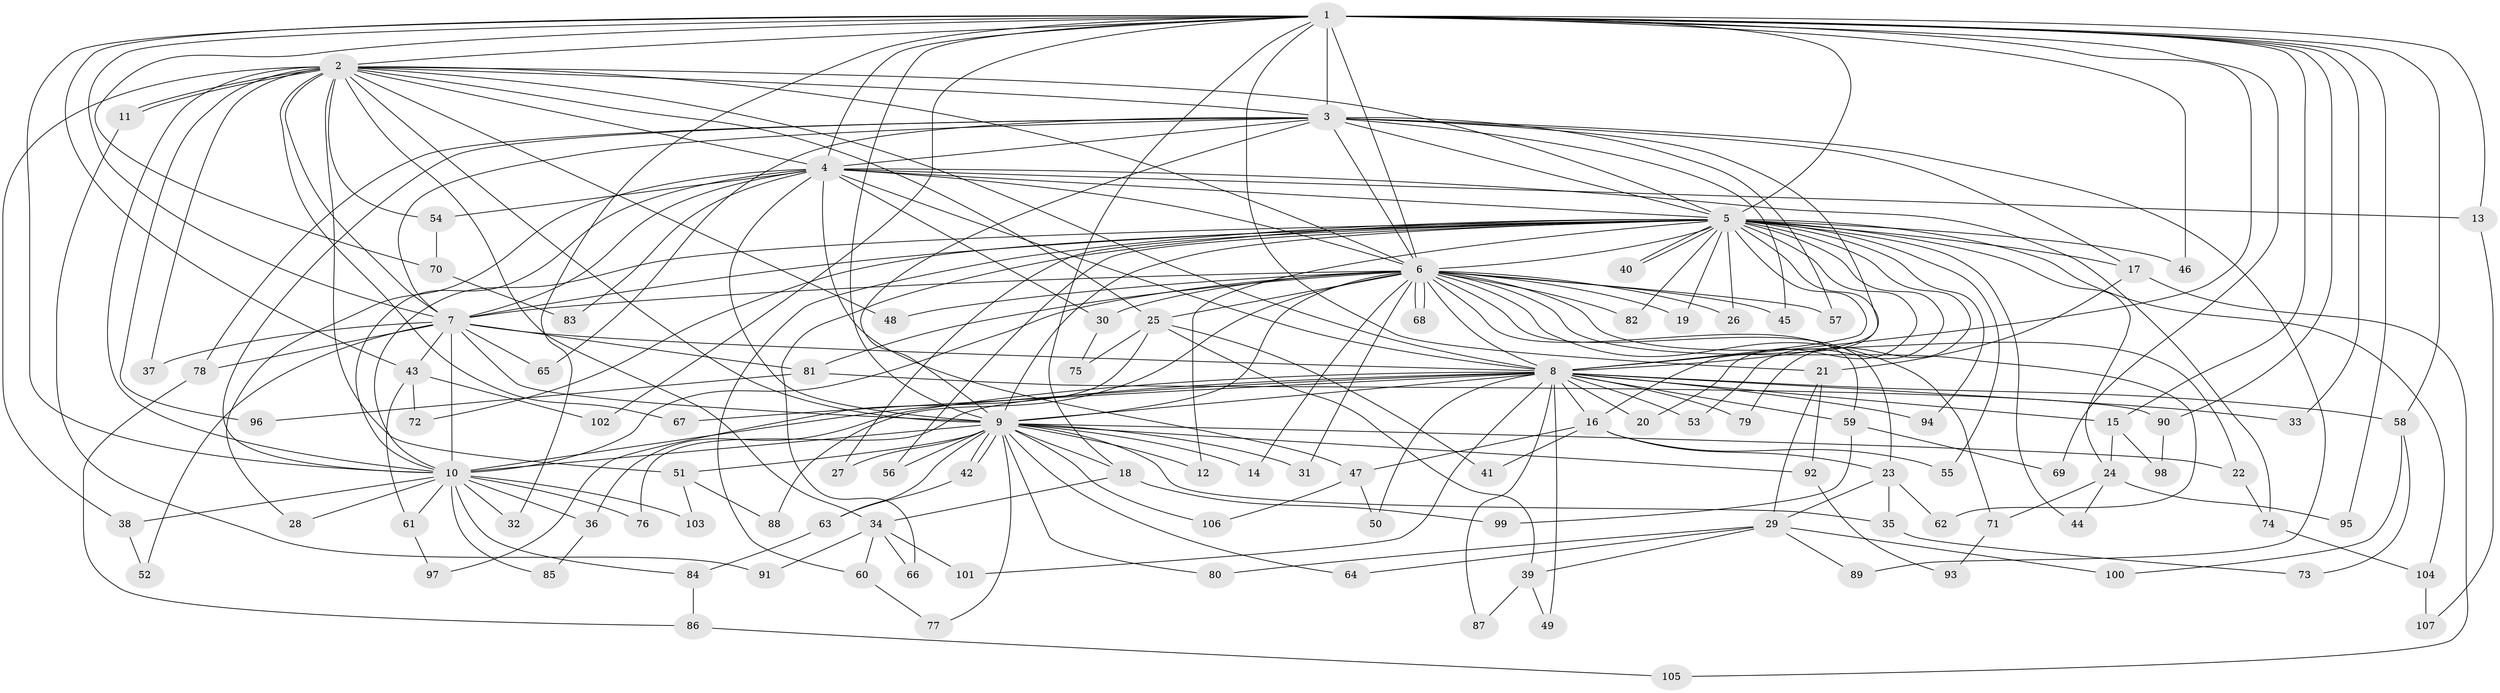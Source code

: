 // Generated by graph-tools (version 1.1) at 2025/49/03/09/25 03:49:31]
// undirected, 107 vertices, 239 edges
graph export_dot {
graph [start="1"]
  node [color=gray90,style=filled];
  1;
  2;
  3;
  4;
  5;
  6;
  7;
  8;
  9;
  10;
  11;
  12;
  13;
  14;
  15;
  16;
  17;
  18;
  19;
  20;
  21;
  22;
  23;
  24;
  25;
  26;
  27;
  28;
  29;
  30;
  31;
  32;
  33;
  34;
  35;
  36;
  37;
  38;
  39;
  40;
  41;
  42;
  43;
  44;
  45;
  46;
  47;
  48;
  49;
  50;
  51;
  52;
  53;
  54;
  55;
  56;
  57;
  58;
  59;
  60;
  61;
  62;
  63;
  64;
  65;
  66;
  67;
  68;
  69;
  70;
  71;
  72;
  73;
  74;
  75;
  76;
  77;
  78;
  79;
  80;
  81;
  82;
  83;
  84;
  85;
  86;
  87;
  88;
  89;
  90;
  91;
  92;
  93;
  94;
  95;
  96;
  97;
  98;
  99;
  100;
  101;
  102;
  103;
  104;
  105;
  106;
  107;
  1 -- 2;
  1 -- 3;
  1 -- 4;
  1 -- 5;
  1 -- 6;
  1 -- 7;
  1 -- 8;
  1 -- 9;
  1 -- 10;
  1 -- 13;
  1 -- 15;
  1 -- 18;
  1 -- 21;
  1 -- 32;
  1 -- 33;
  1 -- 43;
  1 -- 46;
  1 -- 58;
  1 -- 69;
  1 -- 70;
  1 -- 90;
  1 -- 95;
  1 -- 102;
  2 -- 3;
  2 -- 4;
  2 -- 5;
  2 -- 6;
  2 -- 7;
  2 -- 8;
  2 -- 9;
  2 -- 10;
  2 -- 11;
  2 -- 11;
  2 -- 25;
  2 -- 34;
  2 -- 37;
  2 -- 38;
  2 -- 48;
  2 -- 51;
  2 -- 54;
  2 -- 67;
  2 -- 96;
  3 -- 4;
  3 -- 5;
  3 -- 6;
  3 -- 7;
  3 -- 8;
  3 -- 9;
  3 -- 10;
  3 -- 17;
  3 -- 45;
  3 -- 57;
  3 -- 65;
  3 -- 78;
  3 -- 89;
  4 -- 5;
  4 -- 6;
  4 -- 7;
  4 -- 8;
  4 -- 9;
  4 -- 10;
  4 -- 13;
  4 -- 28;
  4 -- 30;
  4 -- 47;
  4 -- 54;
  4 -- 74;
  4 -- 83;
  5 -- 6;
  5 -- 7;
  5 -- 8;
  5 -- 9;
  5 -- 10;
  5 -- 12;
  5 -- 16;
  5 -- 17;
  5 -- 19;
  5 -- 20;
  5 -- 24;
  5 -- 26;
  5 -- 27;
  5 -- 40;
  5 -- 40;
  5 -- 44;
  5 -- 46;
  5 -- 53;
  5 -- 55;
  5 -- 56;
  5 -- 60;
  5 -- 66;
  5 -- 72;
  5 -- 79;
  5 -- 82;
  5 -- 94;
  5 -- 104;
  6 -- 7;
  6 -- 8;
  6 -- 9;
  6 -- 10;
  6 -- 14;
  6 -- 19;
  6 -- 22;
  6 -- 23;
  6 -- 25;
  6 -- 26;
  6 -- 30;
  6 -- 31;
  6 -- 45;
  6 -- 48;
  6 -- 57;
  6 -- 59;
  6 -- 62;
  6 -- 68;
  6 -- 68;
  6 -- 71;
  6 -- 81;
  6 -- 82;
  6 -- 88;
  7 -- 8;
  7 -- 9;
  7 -- 10;
  7 -- 37;
  7 -- 43;
  7 -- 52;
  7 -- 65;
  7 -- 78;
  7 -- 81;
  8 -- 9;
  8 -- 10;
  8 -- 15;
  8 -- 16;
  8 -- 20;
  8 -- 33;
  8 -- 36;
  8 -- 49;
  8 -- 50;
  8 -- 53;
  8 -- 58;
  8 -- 59;
  8 -- 67;
  8 -- 76;
  8 -- 79;
  8 -- 87;
  8 -- 94;
  8 -- 101;
  9 -- 10;
  9 -- 12;
  9 -- 14;
  9 -- 18;
  9 -- 22;
  9 -- 27;
  9 -- 31;
  9 -- 35;
  9 -- 42;
  9 -- 42;
  9 -- 51;
  9 -- 56;
  9 -- 63;
  9 -- 64;
  9 -- 77;
  9 -- 80;
  9 -- 92;
  9 -- 106;
  10 -- 28;
  10 -- 32;
  10 -- 36;
  10 -- 38;
  10 -- 61;
  10 -- 76;
  10 -- 84;
  10 -- 85;
  10 -- 103;
  11 -- 91;
  13 -- 107;
  15 -- 24;
  15 -- 98;
  16 -- 23;
  16 -- 41;
  16 -- 47;
  16 -- 55;
  17 -- 21;
  17 -- 105;
  18 -- 34;
  18 -- 99;
  21 -- 29;
  21 -- 92;
  22 -- 74;
  23 -- 29;
  23 -- 35;
  23 -- 62;
  24 -- 44;
  24 -- 71;
  24 -- 95;
  25 -- 39;
  25 -- 41;
  25 -- 75;
  25 -- 97;
  29 -- 39;
  29 -- 64;
  29 -- 80;
  29 -- 89;
  29 -- 100;
  30 -- 75;
  34 -- 60;
  34 -- 66;
  34 -- 91;
  34 -- 101;
  35 -- 73;
  36 -- 85;
  38 -- 52;
  39 -- 49;
  39 -- 87;
  42 -- 63;
  43 -- 61;
  43 -- 72;
  43 -- 102;
  47 -- 50;
  47 -- 106;
  51 -- 88;
  51 -- 103;
  54 -- 70;
  58 -- 73;
  58 -- 100;
  59 -- 69;
  59 -- 99;
  60 -- 77;
  61 -- 97;
  63 -- 84;
  70 -- 83;
  71 -- 93;
  74 -- 104;
  78 -- 86;
  81 -- 90;
  81 -- 96;
  84 -- 86;
  86 -- 105;
  90 -- 98;
  92 -- 93;
  104 -- 107;
}

